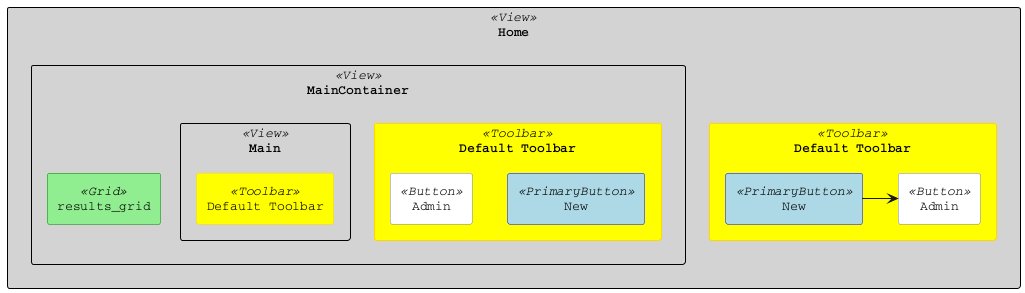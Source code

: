 @startuml
'https://plantuml.com/component-diagram

skinparam component {
  FontSize 13
  Style Rectangle
  FontName Courier
  BorderColor black
  BackgroundColor transparent
  
  BackgroundColor<<View>> LightGrey
  BorderColor<<View>> Black
  
  BackgroundColor<<Toolbar>> Yellow
  BorderColor<<Toolbar>> Gold
  
  BackgroundColor<<PrimaryButton>> LightBlue
  BorderColor<<PrimaryButton>> Blue
  
  BackgroundColor<<Button>> White
  BorderColor<<Button>> Grey
  
  BackgroundColor<<Grid>> LightGreen
  BorderColor<<Grid>> Green
}

component Home as "Home" << View >> {

  component "Default Toolbar" as "HomeDefaultToolbar" << Toolbar >> {
component "New" as "HomeDefaultToolbarNew" << PrimaryButton >> {
}

component "Admin" as "HomeDefaultToolbarAdmin" << Button >> {
}
}
  
  component "MainContainer" as "MainContainer" << View >> {

    component "Default Toolbar" as "MainContainerDefaultToolbar" << Toolbar >> {
      component "New" as "MainContainerDefaultToolbarNew" << PrimaryButton >> {
      }
      component "Admin" as "MainContainerDefaultToolbarAdmin" << Button >> {
      }
    }
    
    component "results_grid" as "MainContainerresults_grid" << Grid >> {
    }
    
    component "Main" as "Main" << View >> {
        component "Default Toolbar" as "MainDefaultToolbar" << Toolbar >> {
        }
    }
    
  }
}

"HomeDefaultToolbarNew" -right-> "HomeDefaultToolbarAdmin"
@enduml
